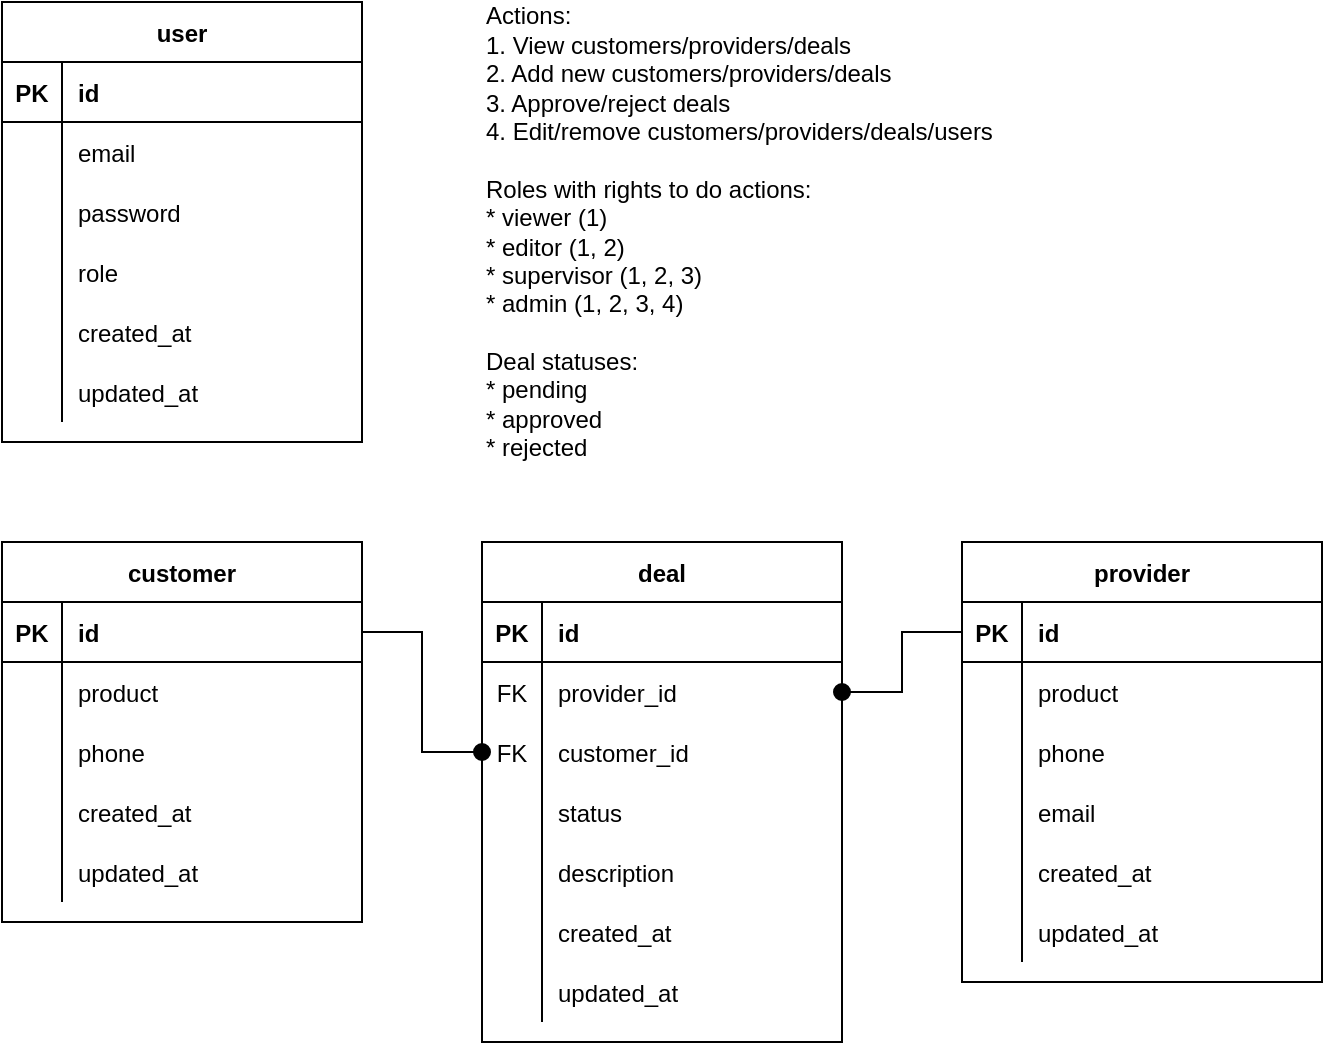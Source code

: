<mxfile version="14.0.5" type="github">
  <diagram id="FwCqpKFdhwtBNasIxmiL" name="Page-1">
    <mxGraphModel dx="1185" dy="661" grid="1" gridSize="10" guides="1" tooltips="1" connect="1" arrows="1" fold="1" page="0" pageScale="1" pageWidth="827" pageHeight="1169" math="0" shadow="0">
      <root>
        <mxCell id="0" />
        <mxCell id="1" parent="0" />
        <mxCell id="yBk7dU2vK7lkn8a_JFjO-26" value="customer" style="shape=table;startSize=30;container=1;collapsible=1;childLayout=tableLayout;fixedRows=1;rowLines=0;fontStyle=1;align=center;resizeLast=1;" parent="1" vertex="1">
          <mxGeometry y="390" width="180" height="190" as="geometry" />
        </mxCell>
        <mxCell id="yBk7dU2vK7lkn8a_JFjO-27" value="" style="shape=partialRectangle;collapsible=0;dropTarget=0;pointerEvents=0;fillColor=none;top=0;left=0;bottom=1;right=0;points=[[0,0.5],[1,0.5]];portConstraint=eastwest;" parent="yBk7dU2vK7lkn8a_JFjO-26" vertex="1">
          <mxGeometry y="30" width="180" height="30" as="geometry" />
        </mxCell>
        <mxCell id="yBk7dU2vK7lkn8a_JFjO-28" value="PK" style="shape=partialRectangle;connectable=0;fillColor=none;top=0;left=0;bottom=0;right=0;fontStyle=1;overflow=hidden;" parent="yBk7dU2vK7lkn8a_JFjO-27" vertex="1">
          <mxGeometry width="30" height="30" as="geometry" />
        </mxCell>
        <mxCell id="yBk7dU2vK7lkn8a_JFjO-29" value="id" style="shape=partialRectangle;connectable=0;fillColor=none;top=0;left=0;bottom=0;right=0;align=left;spacingLeft=6;fontStyle=1;overflow=hidden;" parent="yBk7dU2vK7lkn8a_JFjO-27" vertex="1">
          <mxGeometry x="30" width="150" height="30" as="geometry" />
        </mxCell>
        <mxCell id="yBk7dU2vK7lkn8a_JFjO-30" value="" style="shape=partialRectangle;collapsible=0;dropTarget=0;pointerEvents=0;fillColor=none;top=0;left=0;bottom=0;right=0;points=[[0,0.5],[1,0.5]];portConstraint=eastwest;" parent="yBk7dU2vK7lkn8a_JFjO-26" vertex="1">
          <mxGeometry y="60" width="180" height="30" as="geometry" />
        </mxCell>
        <mxCell id="yBk7dU2vK7lkn8a_JFjO-31" value="" style="shape=partialRectangle;connectable=0;fillColor=none;top=0;left=0;bottom=0;right=0;editable=1;overflow=hidden;" parent="yBk7dU2vK7lkn8a_JFjO-30" vertex="1">
          <mxGeometry width="30" height="30" as="geometry" />
        </mxCell>
        <mxCell id="yBk7dU2vK7lkn8a_JFjO-32" value="product" style="shape=partialRectangle;connectable=0;fillColor=none;top=0;left=0;bottom=0;right=0;align=left;spacingLeft=6;overflow=hidden;" parent="yBk7dU2vK7lkn8a_JFjO-30" vertex="1">
          <mxGeometry x="30" width="150" height="30" as="geometry" />
        </mxCell>
        <mxCell id="yBk7dU2vK7lkn8a_JFjO-33" value="" style="shape=partialRectangle;collapsible=0;dropTarget=0;pointerEvents=0;fillColor=none;top=0;left=0;bottom=0;right=0;points=[[0,0.5],[1,0.5]];portConstraint=eastwest;" parent="yBk7dU2vK7lkn8a_JFjO-26" vertex="1">
          <mxGeometry y="90" width="180" height="30" as="geometry" />
        </mxCell>
        <mxCell id="yBk7dU2vK7lkn8a_JFjO-34" value="" style="shape=partialRectangle;connectable=0;fillColor=none;top=0;left=0;bottom=0;right=0;editable=1;overflow=hidden;" parent="yBk7dU2vK7lkn8a_JFjO-33" vertex="1">
          <mxGeometry width="30" height="30" as="geometry" />
        </mxCell>
        <mxCell id="yBk7dU2vK7lkn8a_JFjO-35" value="phone" style="shape=partialRectangle;connectable=0;fillColor=none;top=0;left=0;bottom=0;right=0;align=left;spacingLeft=6;overflow=hidden;" parent="yBk7dU2vK7lkn8a_JFjO-33" vertex="1">
          <mxGeometry x="30" width="150" height="30" as="geometry" />
        </mxCell>
        <mxCell id="wxQJ96SUiN5ibdl6bc4A-12" value="" style="shape=partialRectangle;collapsible=0;dropTarget=0;pointerEvents=0;fillColor=none;top=0;left=0;bottom=0;right=0;points=[[0,0.5],[1,0.5]];portConstraint=eastwest;" parent="yBk7dU2vK7lkn8a_JFjO-26" vertex="1">
          <mxGeometry y="120" width="180" height="30" as="geometry" />
        </mxCell>
        <mxCell id="wxQJ96SUiN5ibdl6bc4A-13" value="" style="shape=partialRectangle;connectable=0;fillColor=none;top=0;left=0;bottom=0;right=0;editable=1;overflow=hidden;" parent="wxQJ96SUiN5ibdl6bc4A-12" vertex="1">
          <mxGeometry width="30" height="30" as="geometry" />
        </mxCell>
        <mxCell id="wxQJ96SUiN5ibdl6bc4A-14" value="created_at" style="shape=partialRectangle;connectable=0;fillColor=none;top=0;left=0;bottom=0;right=0;align=left;spacingLeft=6;overflow=hidden;" parent="wxQJ96SUiN5ibdl6bc4A-12" vertex="1">
          <mxGeometry x="30" width="150" height="30" as="geometry" />
        </mxCell>
        <mxCell id="wxQJ96SUiN5ibdl6bc4A-15" value="" style="shape=partialRectangle;collapsible=0;dropTarget=0;pointerEvents=0;fillColor=none;top=0;left=0;bottom=0;right=0;points=[[0,0.5],[1,0.5]];portConstraint=eastwest;" parent="yBk7dU2vK7lkn8a_JFjO-26" vertex="1">
          <mxGeometry y="150" width="180" height="30" as="geometry" />
        </mxCell>
        <mxCell id="wxQJ96SUiN5ibdl6bc4A-16" value="" style="shape=partialRectangle;connectable=0;fillColor=none;top=0;left=0;bottom=0;right=0;editable=1;overflow=hidden;" parent="wxQJ96SUiN5ibdl6bc4A-15" vertex="1">
          <mxGeometry width="30" height="30" as="geometry" />
        </mxCell>
        <mxCell id="wxQJ96SUiN5ibdl6bc4A-17" value="updated_at" style="shape=partialRectangle;connectable=0;fillColor=none;top=0;left=0;bottom=0;right=0;align=left;spacingLeft=6;overflow=hidden;" parent="wxQJ96SUiN5ibdl6bc4A-15" vertex="1">
          <mxGeometry x="30" width="150" height="30" as="geometry" />
        </mxCell>
        <mxCell id="yBk7dU2vK7lkn8a_JFjO-52" value="deal" style="shape=table;startSize=30;container=1;collapsible=1;childLayout=tableLayout;fixedRows=1;rowLines=0;fontStyle=1;align=center;resizeLast=1;" parent="1" vertex="1">
          <mxGeometry x="240" y="390" width="180" height="250" as="geometry" />
        </mxCell>
        <mxCell id="yBk7dU2vK7lkn8a_JFjO-53" value="" style="shape=partialRectangle;collapsible=0;dropTarget=0;pointerEvents=0;fillColor=none;top=0;left=0;bottom=1;right=0;points=[[0,0.5],[1,0.5]];portConstraint=eastwest;" parent="yBk7dU2vK7lkn8a_JFjO-52" vertex="1">
          <mxGeometry y="30" width="180" height="30" as="geometry" />
        </mxCell>
        <mxCell id="yBk7dU2vK7lkn8a_JFjO-54" value="PK" style="shape=partialRectangle;connectable=0;fillColor=none;top=0;left=0;bottom=0;right=0;fontStyle=1;overflow=hidden;" parent="yBk7dU2vK7lkn8a_JFjO-53" vertex="1">
          <mxGeometry width="30" height="30" as="geometry" />
        </mxCell>
        <mxCell id="yBk7dU2vK7lkn8a_JFjO-55" value="id" style="shape=partialRectangle;connectable=0;fillColor=none;top=0;left=0;bottom=0;right=0;align=left;spacingLeft=6;fontStyle=1;overflow=hidden;" parent="yBk7dU2vK7lkn8a_JFjO-53" vertex="1">
          <mxGeometry x="30" width="150" height="30" as="geometry" />
        </mxCell>
        <mxCell id="yBk7dU2vK7lkn8a_JFjO-71" value="" style="shape=partialRectangle;collapsible=0;dropTarget=0;pointerEvents=0;fillColor=none;top=0;left=0;bottom=0;right=0;points=[[0,0.5],[1,0.5]];portConstraint=eastwest;strokeColor=#000000;" parent="yBk7dU2vK7lkn8a_JFjO-52" vertex="1">
          <mxGeometry y="60" width="180" height="30" as="geometry" />
        </mxCell>
        <mxCell id="yBk7dU2vK7lkn8a_JFjO-72" value="FK" style="shape=partialRectangle;connectable=0;fillColor=none;top=0;left=0;bottom=0;right=0;fontStyle=0;overflow=hidden;" parent="yBk7dU2vK7lkn8a_JFjO-71" vertex="1">
          <mxGeometry width="30" height="30" as="geometry" />
        </mxCell>
        <mxCell id="yBk7dU2vK7lkn8a_JFjO-73" value="provider_id" style="shape=partialRectangle;connectable=0;fillColor=none;top=0;left=0;bottom=0;right=0;align=left;spacingLeft=6;fontStyle=0;overflow=hidden;" parent="yBk7dU2vK7lkn8a_JFjO-71" vertex="1">
          <mxGeometry x="30" width="150" height="30" as="geometry" />
        </mxCell>
        <mxCell id="yBk7dU2vK7lkn8a_JFjO-68" value="" style="shape=partialRectangle;collapsible=0;dropTarget=0;pointerEvents=0;fillColor=none;top=0;left=0;bottom=0;right=0;points=[[0,0.5],[1,0.5]];portConstraint=eastwest;strokeColor=#000000;" parent="yBk7dU2vK7lkn8a_JFjO-52" vertex="1">
          <mxGeometry y="90" width="180" height="30" as="geometry" />
        </mxCell>
        <mxCell id="yBk7dU2vK7lkn8a_JFjO-69" value="FK" style="shape=partialRectangle;connectable=0;fillColor=none;top=0;left=0;bottom=0;right=0;fontStyle=0;overflow=hidden;" parent="yBk7dU2vK7lkn8a_JFjO-68" vertex="1">
          <mxGeometry width="30" height="30" as="geometry" />
        </mxCell>
        <mxCell id="yBk7dU2vK7lkn8a_JFjO-70" value="customer_id" style="shape=partialRectangle;connectable=0;fillColor=none;top=0;left=0;bottom=0;right=0;align=left;spacingLeft=6;fontStyle=0;overflow=hidden;" parent="yBk7dU2vK7lkn8a_JFjO-68" vertex="1">
          <mxGeometry x="30" width="150" height="30" as="geometry" />
        </mxCell>
        <mxCell id="yBk7dU2vK7lkn8a_JFjO-56" value="" style="shape=partialRectangle;collapsible=0;dropTarget=0;pointerEvents=0;fillColor=none;top=0;left=0;bottom=0;right=0;points=[[0,0.5],[1,0.5]];portConstraint=eastwest;" parent="yBk7dU2vK7lkn8a_JFjO-52" vertex="1">
          <mxGeometry y="120" width="180" height="30" as="geometry" />
        </mxCell>
        <mxCell id="yBk7dU2vK7lkn8a_JFjO-57" value="" style="shape=partialRectangle;connectable=0;fillColor=none;top=0;left=0;bottom=0;right=0;editable=1;overflow=hidden;" parent="yBk7dU2vK7lkn8a_JFjO-56" vertex="1">
          <mxGeometry width="30" height="30" as="geometry" />
        </mxCell>
        <mxCell id="yBk7dU2vK7lkn8a_JFjO-58" value="status" style="shape=partialRectangle;connectable=0;fillColor=none;top=0;left=0;bottom=0;right=0;align=left;spacingLeft=6;overflow=hidden;" parent="yBk7dU2vK7lkn8a_JFjO-56" vertex="1">
          <mxGeometry x="30" width="150" height="30" as="geometry" />
        </mxCell>
        <mxCell id="3smEjzgrhguyXXSFFBNW-1" value="" style="shape=partialRectangle;collapsible=0;dropTarget=0;pointerEvents=0;fillColor=none;top=0;left=0;bottom=0;right=0;points=[[0,0.5],[1,0.5]];portConstraint=eastwest;" parent="yBk7dU2vK7lkn8a_JFjO-52" vertex="1">
          <mxGeometry y="150" width="180" height="30" as="geometry" />
        </mxCell>
        <mxCell id="3smEjzgrhguyXXSFFBNW-2" value="" style="shape=partialRectangle;connectable=0;fillColor=none;top=0;left=0;bottom=0;right=0;editable=1;overflow=hidden;" parent="3smEjzgrhguyXXSFFBNW-1" vertex="1">
          <mxGeometry width="30" height="30" as="geometry" />
        </mxCell>
        <mxCell id="3smEjzgrhguyXXSFFBNW-3" value="description" style="shape=partialRectangle;connectable=0;fillColor=none;top=0;left=0;bottom=0;right=0;align=left;spacingLeft=6;overflow=hidden;" parent="3smEjzgrhguyXXSFFBNW-1" vertex="1">
          <mxGeometry x="30" width="150" height="30" as="geometry" />
        </mxCell>
        <mxCell id="wxQJ96SUiN5ibdl6bc4A-18" value="" style="shape=partialRectangle;collapsible=0;dropTarget=0;pointerEvents=0;fillColor=none;top=0;left=0;bottom=0;right=0;points=[[0,0.5],[1,0.5]];portConstraint=eastwest;" parent="yBk7dU2vK7lkn8a_JFjO-52" vertex="1">
          <mxGeometry y="180" width="180" height="30" as="geometry" />
        </mxCell>
        <mxCell id="wxQJ96SUiN5ibdl6bc4A-19" value="" style="shape=partialRectangle;connectable=0;fillColor=none;top=0;left=0;bottom=0;right=0;editable=1;overflow=hidden;" parent="wxQJ96SUiN5ibdl6bc4A-18" vertex="1">
          <mxGeometry width="30" height="30" as="geometry" />
        </mxCell>
        <mxCell id="wxQJ96SUiN5ibdl6bc4A-20" value="created_at" style="shape=partialRectangle;connectable=0;fillColor=none;top=0;left=0;bottom=0;right=0;align=left;spacingLeft=6;overflow=hidden;" parent="wxQJ96SUiN5ibdl6bc4A-18" vertex="1">
          <mxGeometry x="30" width="150" height="30" as="geometry" />
        </mxCell>
        <mxCell id="wxQJ96SUiN5ibdl6bc4A-21" value="" style="shape=partialRectangle;collapsible=0;dropTarget=0;pointerEvents=0;fillColor=none;top=0;left=0;bottom=0;right=0;points=[[0,0.5],[1,0.5]];portConstraint=eastwest;" parent="yBk7dU2vK7lkn8a_JFjO-52" vertex="1">
          <mxGeometry y="210" width="180" height="30" as="geometry" />
        </mxCell>
        <mxCell id="wxQJ96SUiN5ibdl6bc4A-22" value="" style="shape=partialRectangle;connectable=0;fillColor=none;top=0;left=0;bottom=0;right=0;editable=1;overflow=hidden;" parent="wxQJ96SUiN5ibdl6bc4A-21" vertex="1">
          <mxGeometry width="30" height="30" as="geometry" />
        </mxCell>
        <mxCell id="wxQJ96SUiN5ibdl6bc4A-23" value="updated_at" style="shape=partialRectangle;connectable=0;fillColor=none;top=0;left=0;bottom=0;right=0;align=left;spacingLeft=6;overflow=hidden;" parent="wxQJ96SUiN5ibdl6bc4A-21" vertex="1">
          <mxGeometry x="30" width="150" height="30" as="geometry" />
        </mxCell>
        <mxCell id="yBk7dU2vK7lkn8a_JFjO-39" value="provider" style="shape=table;startSize=30;container=1;collapsible=1;childLayout=tableLayout;fixedRows=1;rowLines=0;fontStyle=1;align=center;resizeLast=1;" parent="1" vertex="1">
          <mxGeometry x="480" y="390" width="180" height="220" as="geometry" />
        </mxCell>
        <mxCell id="yBk7dU2vK7lkn8a_JFjO-40" value="" style="shape=partialRectangle;collapsible=0;dropTarget=0;pointerEvents=0;fillColor=none;top=0;left=0;bottom=1;right=0;points=[[0,0.5],[1,0.5]];portConstraint=eastwest;" parent="yBk7dU2vK7lkn8a_JFjO-39" vertex="1">
          <mxGeometry y="30" width="180" height="30" as="geometry" />
        </mxCell>
        <mxCell id="yBk7dU2vK7lkn8a_JFjO-41" value="PK" style="shape=partialRectangle;connectable=0;fillColor=none;top=0;left=0;bottom=0;right=0;fontStyle=1;overflow=hidden;" parent="yBk7dU2vK7lkn8a_JFjO-40" vertex="1">
          <mxGeometry width="30" height="30" as="geometry" />
        </mxCell>
        <mxCell id="yBk7dU2vK7lkn8a_JFjO-42" value="id" style="shape=partialRectangle;connectable=0;fillColor=none;top=0;left=0;bottom=0;right=0;align=left;spacingLeft=6;fontStyle=1;overflow=hidden;" parent="yBk7dU2vK7lkn8a_JFjO-40" vertex="1">
          <mxGeometry x="30" width="150" height="30" as="geometry" />
        </mxCell>
        <mxCell id="yBk7dU2vK7lkn8a_JFjO-43" value="" style="shape=partialRectangle;collapsible=0;dropTarget=0;pointerEvents=0;fillColor=none;top=0;left=0;bottom=0;right=0;points=[[0,0.5],[1,0.5]];portConstraint=eastwest;" parent="yBk7dU2vK7lkn8a_JFjO-39" vertex="1">
          <mxGeometry y="60" width="180" height="30" as="geometry" />
        </mxCell>
        <mxCell id="yBk7dU2vK7lkn8a_JFjO-44" value="" style="shape=partialRectangle;connectable=0;fillColor=none;top=0;left=0;bottom=0;right=0;editable=1;overflow=hidden;" parent="yBk7dU2vK7lkn8a_JFjO-43" vertex="1">
          <mxGeometry width="30" height="30" as="geometry" />
        </mxCell>
        <mxCell id="yBk7dU2vK7lkn8a_JFjO-45" value="product" style="shape=partialRectangle;connectable=0;fillColor=none;top=0;left=0;bottom=0;right=0;align=left;spacingLeft=6;overflow=hidden;" parent="yBk7dU2vK7lkn8a_JFjO-43" vertex="1">
          <mxGeometry x="30" width="150" height="30" as="geometry" />
        </mxCell>
        <mxCell id="yBk7dU2vK7lkn8a_JFjO-46" value="" style="shape=partialRectangle;collapsible=0;dropTarget=0;pointerEvents=0;fillColor=none;top=0;left=0;bottom=0;right=0;points=[[0,0.5],[1,0.5]];portConstraint=eastwest;" parent="yBk7dU2vK7lkn8a_JFjO-39" vertex="1">
          <mxGeometry y="90" width="180" height="30" as="geometry" />
        </mxCell>
        <mxCell id="yBk7dU2vK7lkn8a_JFjO-47" value="" style="shape=partialRectangle;connectable=0;fillColor=none;top=0;left=0;bottom=0;right=0;editable=1;overflow=hidden;" parent="yBk7dU2vK7lkn8a_JFjO-46" vertex="1">
          <mxGeometry width="30" height="30" as="geometry" />
        </mxCell>
        <mxCell id="yBk7dU2vK7lkn8a_JFjO-48" value="phone" style="shape=partialRectangle;connectable=0;fillColor=none;top=0;left=0;bottom=0;right=0;align=left;spacingLeft=6;overflow=hidden;" parent="yBk7dU2vK7lkn8a_JFjO-46" vertex="1">
          <mxGeometry x="30" width="150" height="30" as="geometry" />
        </mxCell>
        <mxCell id="yBk7dU2vK7lkn8a_JFjO-49" value="" style="shape=partialRectangle;collapsible=0;dropTarget=0;pointerEvents=0;fillColor=none;top=0;left=0;bottom=0;right=0;points=[[0,0.5],[1,0.5]];portConstraint=eastwest;" parent="yBk7dU2vK7lkn8a_JFjO-39" vertex="1">
          <mxGeometry y="120" width="180" height="30" as="geometry" />
        </mxCell>
        <mxCell id="yBk7dU2vK7lkn8a_JFjO-50" value="" style="shape=partialRectangle;connectable=0;fillColor=none;top=0;left=0;bottom=0;right=0;editable=1;overflow=hidden;" parent="yBk7dU2vK7lkn8a_JFjO-49" vertex="1">
          <mxGeometry width="30" height="30" as="geometry" />
        </mxCell>
        <mxCell id="yBk7dU2vK7lkn8a_JFjO-51" value="email" style="shape=partialRectangle;connectable=0;fillColor=none;top=0;left=0;bottom=0;right=0;align=left;spacingLeft=6;overflow=hidden;" parent="yBk7dU2vK7lkn8a_JFjO-49" vertex="1">
          <mxGeometry x="30" width="150" height="30" as="geometry" />
        </mxCell>
        <mxCell id="wxQJ96SUiN5ibdl6bc4A-24" value="" style="shape=partialRectangle;collapsible=0;dropTarget=0;pointerEvents=0;fillColor=none;top=0;left=0;bottom=0;right=0;points=[[0,0.5],[1,0.5]];portConstraint=eastwest;" parent="yBk7dU2vK7lkn8a_JFjO-39" vertex="1">
          <mxGeometry y="150" width="180" height="30" as="geometry" />
        </mxCell>
        <mxCell id="wxQJ96SUiN5ibdl6bc4A-25" value="" style="shape=partialRectangle;connectable=0;fillColor=none;top=0;left=0;bottom=0;right=0;editable=1;overflow=hidden;" parent="wxQJ96SUiN5ibdl6bc4A-24" vertex="1">
          <mxGeometry width="30" height="30" as="geometry" />
        </mxCell>
        <mxCell id="wxQJ96SUiN5ibdl6bc4A-26" value="created_at" style="shape=partialRectangle;connectable=0;fillColor=none;top=0;left=0;bottom=0;right=0;align=left;spacingLeft=6;overflow=hidden;" parent="wxQJ96SUiN5ibdl6bc4A-24" vertex="1">
          <mxGeometry x="30" width="150" height="30" as="geometry" />
        </mxCell>
        <mxCell id="wxQJ96SUiN5ibdl6bc4A-27" value="" style="shape=partialRectangle;collapsible=0;dropTarget=0;pointerEvents=0;fillColor=none;top=0;left=0;bottom=0;right=0;points=[[0,0.5],[1,0.5]];portConstraint=eastwest;" parent="yBk7dU2vK7lkn8a_JFjO-39" vertex="1">
          <mxGeometry y="180" width="180" height="30" as="geometry" />
        </mxCell>
        <mxCell id="wxQJ96SUiN5ibdl6bc4A-28" value="" style="shape=partialRectangle;connectable=0;fillColor=none;top=0;left=0;bottom=0;right=0;editable=1;overflow=hidden;" parent="wxQJ96SUiN5ibdl6bc4A-27" vertex="1">
          <mxGeometry width="30" height="30" as="geometry" />
        </mxCell>
        <mxCell id="wxQJ96SUiN5ibdl6bc4A-29" value="updated_at" style="shape=partialRectangle;connectable=0;fillColor=none;top=0;left=0;bottom=0;right=0;align=left;spacingLeft=6;overflow=hidden;" parent="wxQJ96SUiN5ibdl6bc4A-27" vertex="1">
          <mxGeometry x="30" width="150" height="30" as="geometry" />
        </mxCell>
        <mxCell id="yBk7dU2vK7lkn8a_JFjO-13" value="user" style="shape=table;startSize=30;container=1;collapsible=1;childLayout=tableLayout;fixedRows=1;rowLines=0;fontStyle=1;align=center;resizeLast=1;" parent="1" vertex="1">
          <mxGeometry y="120" width="180" height="220" as="geometry" />
        </mxCell>
        <mxCell id="yBk7dU2vK7lkn8a_JFjO-14" value="" style="shape=partialRectangle;collapsible=0;dropTarget=0;pointerEvents=0;fillColor=none;top=0;left=0;bottom=1;right=0;points=[[0,0.5],[1,0.5]];portConstraint=eastwest;" parent="yBk7dU2vK7lkn8a_JFjO-13" vertex="1">
          <mxGeometry y="30" width="180" height="30" as="geometry" />
        </mxCell>
        <mxCell id="yBk7dU2vK7lkn8a_JFjO-15" value="PK" style="shape=partialRectangle;connectable=0;fillColor=none;top=0;left=0;bottom=0;right=0;fontStyle=1;overflow=hidden;" parent="yBk7dU2vK7lkn8a_JFjO-14" vertex="1">
          <mxGeometry width="30" height="30" as="geometry" />
        </mxCell>
        <mxCell id="yBk7dU2vK7lkn8a_JFjO-16" value="id" style="shape=partialRectangle;connectable=0;fillColor=none;top=0;left=0;bottom=0;right=0;align=left;spacingLeft=6;fontStyle=1;overflow=hidden;" parent="yBk7dU2vK7lkn8a_JFjO-14" vertex="1">
          <mxGeometry x="30" width="150" height="30" as="geometry" />
        </mxCell>
        <mxCell id="yBk7dU2vK7lkn8a_JFjO-23" value="" style="shape=partialRectangle;collapsible=0;dropTarget=0;pointerEvents=0;fillColor=none;top=0;left=0;bottom=0;right=0;points=[[0,0.5],[1,0.5]];portConstraint=eastwest;" parent="yBk7dU2vK7lkn8a_JFjO-13" vertex="1">
          <mxGeometry y="60" width="180" height="30" as="geometry" />
        </mxCell>
        <mxCell id="yBk7dU2vK7lkn8a_JFjO-24" value="" style="shape=partialRectangle;connectable=0;fillColor=none;top=0;left=0;bottom=0;right=0;editable=1;overflow=hidden;" parent="yBk7dU2vK7lkn8a_JFjO-23" vertex="1">
          <mxGeometry width="30" height="30" as="geometry" />
        </mxCell>
        <mxCell id="yBk7dU2vK7lkn8a_JFjO-25" value="email" style="shape=partialRectangle;connectable=0;fillColor=none;top=0;left=0;bottom=0;right=0;align=left;spacingLeft=6;overflow=hidden;" parent="yBk7dU2vK7lkn8a_JFjO-23" vertex="1">
          <mxGeometry x="30" width="150" height="30" as="geometry" />
        </mxCell>
        <mxCell id="yBk7dU2vK7lkn8a_JFjO-17" value="" style="shape=partialRectangle;collapsible=0;dropTarget=0;pointerEvents=0;fillColor=none;top=0;left=0;bottom=0;right=0;points=[[0,0.5],[1,0.5]];portConstraint=eastwest;" parent="yBk7dU2vK7lkn8a_JFjO-13" vertex="1">
          <mxGeometry y="90" width="180" height="30" as="geometry" />
        </mxCell>
        <mxCell id="yBk7dU2vK7lkn8a_JFjO-18" value="" style="shape=partialRectangle;connectable=0;fillColor=none;top=0;left=0;bottom=0;right=0;editable=1;overflow=hidden;" parent="yBk7dU2vK7lkn8a_JFjO-17" vertex="1">
          <mxGeometry width="30" height="30" as="geometry" />
        </mxCell>
        <mxCell id="yBk7dU2vK7lkn8a_JFjO-19" value="password" style="shape=partialRectangle;connectable=0;fillColor=none;top=0;left=0;bottom=0;right=0;align=left;spacingLeft=6;overflow=hidden;" parent="yBk7dU2vK7lkn8a_JFjO-17" vertex="1">
          <mxGeometry x="30" width="150" height="30" as="geometry" />
        </mxCell>
        <mxCell id="yBk7dU2vK7lkn8a_JFjO-20" value="" style="shape=partialRectangle;collapsible=0;dropTarget=0;pointerEvents=0;fillColor=none;top=0;left=0;bottom=0;right=0;points=[[0,0.5],[1,0.5]];portConstraint=eastwest;" parent="yBk7dU2vK7lkn8a_JFjO-13" vertex="1">
          <mxGeometry y="120" width="180" height="30" as="geometry" />
        </mxCell>
        <mxCell id="yBk7dU2vK7lkn8a_JFjO-21" value="" style="shape=partialRectangle;connectable=0;fillColor=none;top=0;left=0;bottom=0;right=0;editable=1;overflow=hidden;" parent="yBk7dU2vK7lkn8a_JFjO-20" vertex="1">
          <mxGeometry width="30" height="30" as="geometry" />
        </mxCell>
        <mxCell id="yBk7dU2vK7lkn8a_JFjO-22" value="role" style="shape=partialRectangle;connectable=0;fillColor=none;top=0;left=0;bottom=0;right=0;align=left;spacingLeft=6;overflow=hidden;" parent="yBk7dU2vK7lkn8a_JFjO-20" vertex="1">
          <mxGeometry x="30" width="150" height="30" as="geometry" />
        </mxCell>
        <mxCell id="wxQJ96SUiN5ibdl6bc4A-4" value="" style="shape=partialRectangle;collapsible=0;dropTarget=0;pointerEvents=0;fillColor=none;top=0;left=0;bottom=0;right=0;points=[[0,0.5],[1,0.5]];portConstraint=eastwest;" parent="yBk7dU2vK7lkn8a_JFjO-13" vertex="1">
          <mxGeometry y="150" width="180" height="30" as="geometry" />
        </mxCell>
        <mxCell id="wxQJ96SUiN5ibdl6bc4A-5" value="" style="shape=partialRectangle;connectable=0;fillColor=none;top=0;left=0;bottom=0;right=0;editable=1;overflow=hidden;" parent="wxQJ96SUiN5ibdl6bc4A-4" vertex="1">
          <mxGeometry width="30" height="30" as="geometry" />
        </mxCell>
        <mxCell id="wxQJ96SUiN5ibdl6bc4A-6" value="created_at" style="shape=partialRectangle;connectable=0;fillColor=none;top=0;left=0;bottom=0;right=0;align=left;spacingLeft=6;overflow=hidden;" parent="wxQJ96SUiN5ibdl6bc4A-4" vertex="1">
          <mxGeometry x="30" width="150" height="30" as="geometry" />
        </mxCell>
        <mxCell id="wxQJ96SUiN5ibdl6bc4A-7" value="" style="shape=partialRectangle;collapsible=0;dropTarget=0;pointerEvents=0;fillColor=none;top=0;left=0;bottom=0;right=0;points=[[0,0.5],[1,0.5]];portConstraint=eastwest;" parent="yBk7dU2vK7lkn8a_JFjO-13" vertex="1">
          <mxGeometry y="180" width="180" height="30" as="geometry" />
        </mxCell>
        <mxCell id="wxQJ96SUiN5ibdl6bc4A-8" value="" style="shape=partialRectangle;connectable=0;fillColor=none;top=0;left=0;bottom=0;right=0;editable=1;overflow=hidden;" parent="wxQJ96SUiN5ibdl6bc4A-7" vertex="1">
          <mxGeometry width="30" height="30" as="geometry" />
        </mxCell>
        <mxCell id="wxQJ96SUiN5ibdl6bc4A-9" value="updated_at" style="shape=partialRectangle;connectable=0;fillColor=none;top=0;left=0;bottom=0;right=0;align=left;spacingLeft=6;overflow=hidden;" parent="wxQJ96SUiN5ibdl6bc4A-7" vertex="1">
          <mxGeometry x="30" width="150" height="30" as="geometry" />
        </mxCell>
        <mxCell id="cKP6FsxGe43zAE4zT2T6-1" style="edgeStyle=orthogonalEdgeStyle;rounded=0;orthogonalLoop=1;jettySize=auto;html=1;exitX=1;exitY=0.5;exitDx=0;exitDy=0;entryX=0;entryY=0.5;entryDx=0;entryDy=0;startArrow=none;startFill=0;endArrow=oval;endFill=1;endSize=8;startSize=8;" parent="1" source="yBk7dU2vK7lkn8a_JFjO-27" target="yBk7dU2vK7lkn8a_JFjO-68" edge="1">
          <mxGeometry relative="1" as="geometry" />
        </mxCell>
        <mxCell id="cKP6FsxGe43zAE4zT2T6-2" style="edgeStyle=orthogonalEdgeStyle;rounded=0;orthogonalLoop=1;jettySize=auto;html=1;exitX=0;exitY=0.5;exitDx=0;exitDy=0;entryX=1;entryY=0.5;entryDx=0;entryDy=0;endArrow=oval;endFill=1;startArrow=none;startFill=0;endSize=8;startSize=8;targetPerimeterSpacing=0;" parent="1" source="yBk7dU2vK7lkn8a_JFjO-40" target="yBk7dU2vK7lkn8a_JFjO-71" edge="1">
          <mxGeometry relative="1" as="geometry" />
        </mxCell>
        <mxCell id="wxQJ96SUiN5ibdl6bc4A-1" value="&lt;div align=&quot;left&quot;&gt;Actions:&lt;/div&gt;&lt;div align=&quot;left&quot;&gt;1. View customers/providers/deals&lt;/div&gt;&lt;div align=&quot;left&quot;&gt;2. Add new customers/providers/deals&lt;br&gt;&lt;/div&gt;&lt;div align=&quot;left&quot;&gt;3. Approve/reject deals&lt;/div&gt;&lt;div align=&quot;left&quot;&gt;4. Edit/remove customers/providers/deals/users&lt;/div&gt;&lt;div align=&quot;left&quot;&gt;&lt;br&gt;&lt;/div&gt;&lt;div align=&quot;left&quot;&gt;Roles with rights to do actions:&lt;/div&gt;&lt;div align=&quot;left&quot;&gt;* viewer (1)&lt;br&gt;* editor (1, 2) &lt;br&gt;* supervisor (1, 2, 3)&lt;/div&gt;&lt;div align=&quot;left&quot;&gt;* admin (1, 2, 3, 4)&lt;br&gt;&lt;/div&gt;&lt;div align=&quot;left&quot;&gt;&lt;br&gt;&lt;/div&gt;&lt;div align=&quot;left&quot;&gt;&lt;div align=&quot;left&quot;&gt;Deal statuses:&lt;br&gt;* pending&lt;br&gt;* approved&lt;br&gt;* rejected&lt;/div&gt;&lt;/div&gt;" style="text;html=1;align=left;verticalAlign=middle;resizable=0;points=[];autosize=1;" parent="1" vertex="1">
          <mxGeometry x="240" y="120" width="270" height="230" as="geometry" />
        </mxCell>
      </root>
    </mxGraphModel>
  </diagram>
</mxfile>
